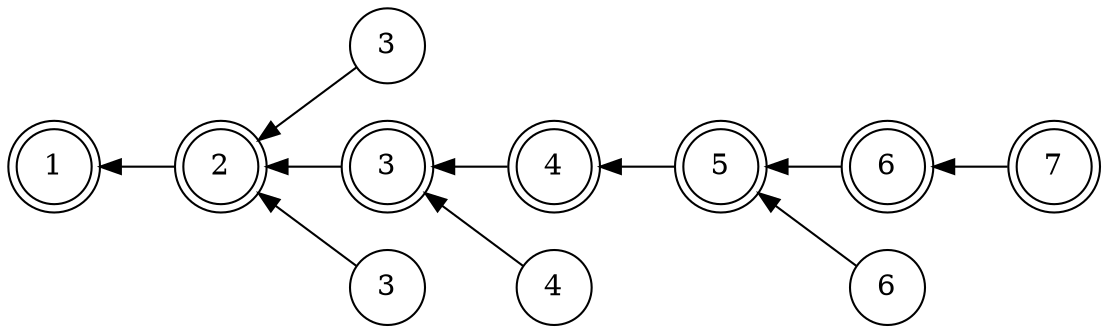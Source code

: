 digraph G {
  rankdir="RL";
  margin=0;

  "1a" [label="1", shape=doublecircle];
  "2a" [label="2", shape=doublecircle];
  "3c" [label="3", shape=circle];
  "3a" [label="3", shape=doublecircle];
  "3b" [label="3", shape=circle];
  "4a" [label="4", shape=doublecircle];
  "4b" [label="4", shape=circle];
  "5a" [label="5", shape=doublecircle];
  "6a" [label="6", shape=doublecircle];
  "6b" [label="6", shape=circle];
  "7a" [label="7", shape=doublecircle];

  "2a" -> "1a";
  "3a" -> "2a";
  "3b" -> "2a" [constraint=false];
  "3c" -> "2a" [constraint=false];
  "4a" -> "3a";
  "4b" -> "3a" [constraint=false];
  "5a" -> "4a";
  "6a" -> "5a";
  "6b" -> "5a" [constraint=false];
  "7a" -> "6a";

  { "3a" "3b" "3c" rank=same; }
  { "4a" "4b" rank=same; }
  { "6a" "6b" rank=same; }
  //{ "1a" "2a" "3a" "4a" "5a" "6a" "7a" rank=same; }
  //{ "3b" "4b" "6b" rank=same; }
  //{ "3c" rank=same; }
}
